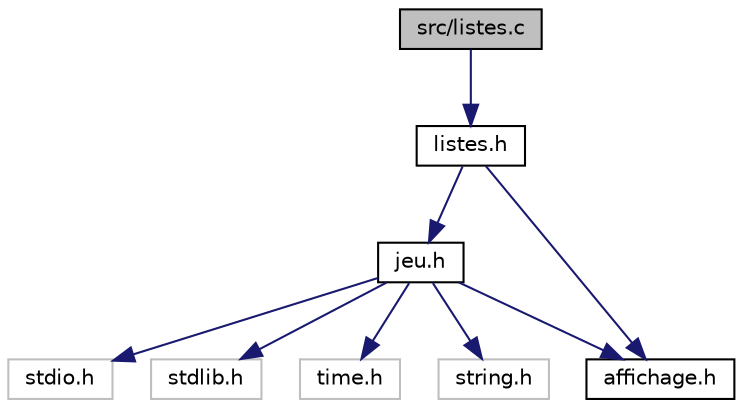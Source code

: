 digraph "src/listes.c"
{
 // LATEX_PDF_SIZE
  edge [fontname="Helvetica",fontsize="10",labelfontname="Helvetica",labelfontsize="10"];
  node [fontname="Helvetica",fontsize="10",shape=record];
  Node1 [label="src/listes.c",height=0.2,width=0.4,color="black", fillcolor="grey75", style="filled", fontcolor="black",tooltip="Fichier de l'ensemble de fonctions qui permet l'utilisation des listes."];
  Node1 -> Node2 [color="midnightblue",fontsize="10",style="solid"];
  Node2 [label="listes.h",height=0.2,width=0.4,color="black", fillcolor="white", style="filled",URL="$listes_8h.html",tooltip="Fichier d'appel de l'ensemble de fonctions qui permet l'utilisation des listes."];
  Node2 -> Node3 [color="midnightblue",fontsize="10",style="solid"];
  Node3 [label="jeu.h",height=0.2,width=0.4,color="black", fillcolor="white", style="filled",URL="$jeu_8h.html",tooltip="fichier de l'ensemble des appels de fonctions pour le bon fonctionnement du jeu"];
  Node3 -> Node4 [color="midnightblue",fontsize="10",style="solid"];
  Node4 [label="stdio.h",height=0.2,width=0.4,color="grey75", fillcolor="white", style="filled",tooltip=" "];
  Node3 -> Node5 [color="midnightblue",fontsize="10",style="solid"];
  Node5 [label="stdlib.h",height=0.2,width=0.4,color="grey75", fillcolor="white", style="filled",tooltip=" "];
  Node3 -> Node6 [color="midnightblue",fontsize="10",style="solid"];
  Node6 [label="time.h",height=0.2,width=0.4,color="grey75", fillcolor="white", style="filled",tooltip=" "];
  Node3 -> Node7 [color="midnightblue",fontsize="10",style="solid"];
  Node7 [label="string.h",height=0.2,width=0.4,color="grey75", fillcolor="white", style="filled",tooltip=" "];
  Node3 -> Node8 [color="midnightblue",fontsize="10",style="solid"];
  Node8 [label="affichage.h",height=0.2,width=0.4,color="black", fillcolor="white", style="filled",URL="$affichage_8h.html",tooltip="fichier de l'ensemble des appels des fonctions pour l'affichage"];
  Node2 -> Node8 [color="midnightblue",fontsize="10",style="solid"];
}
